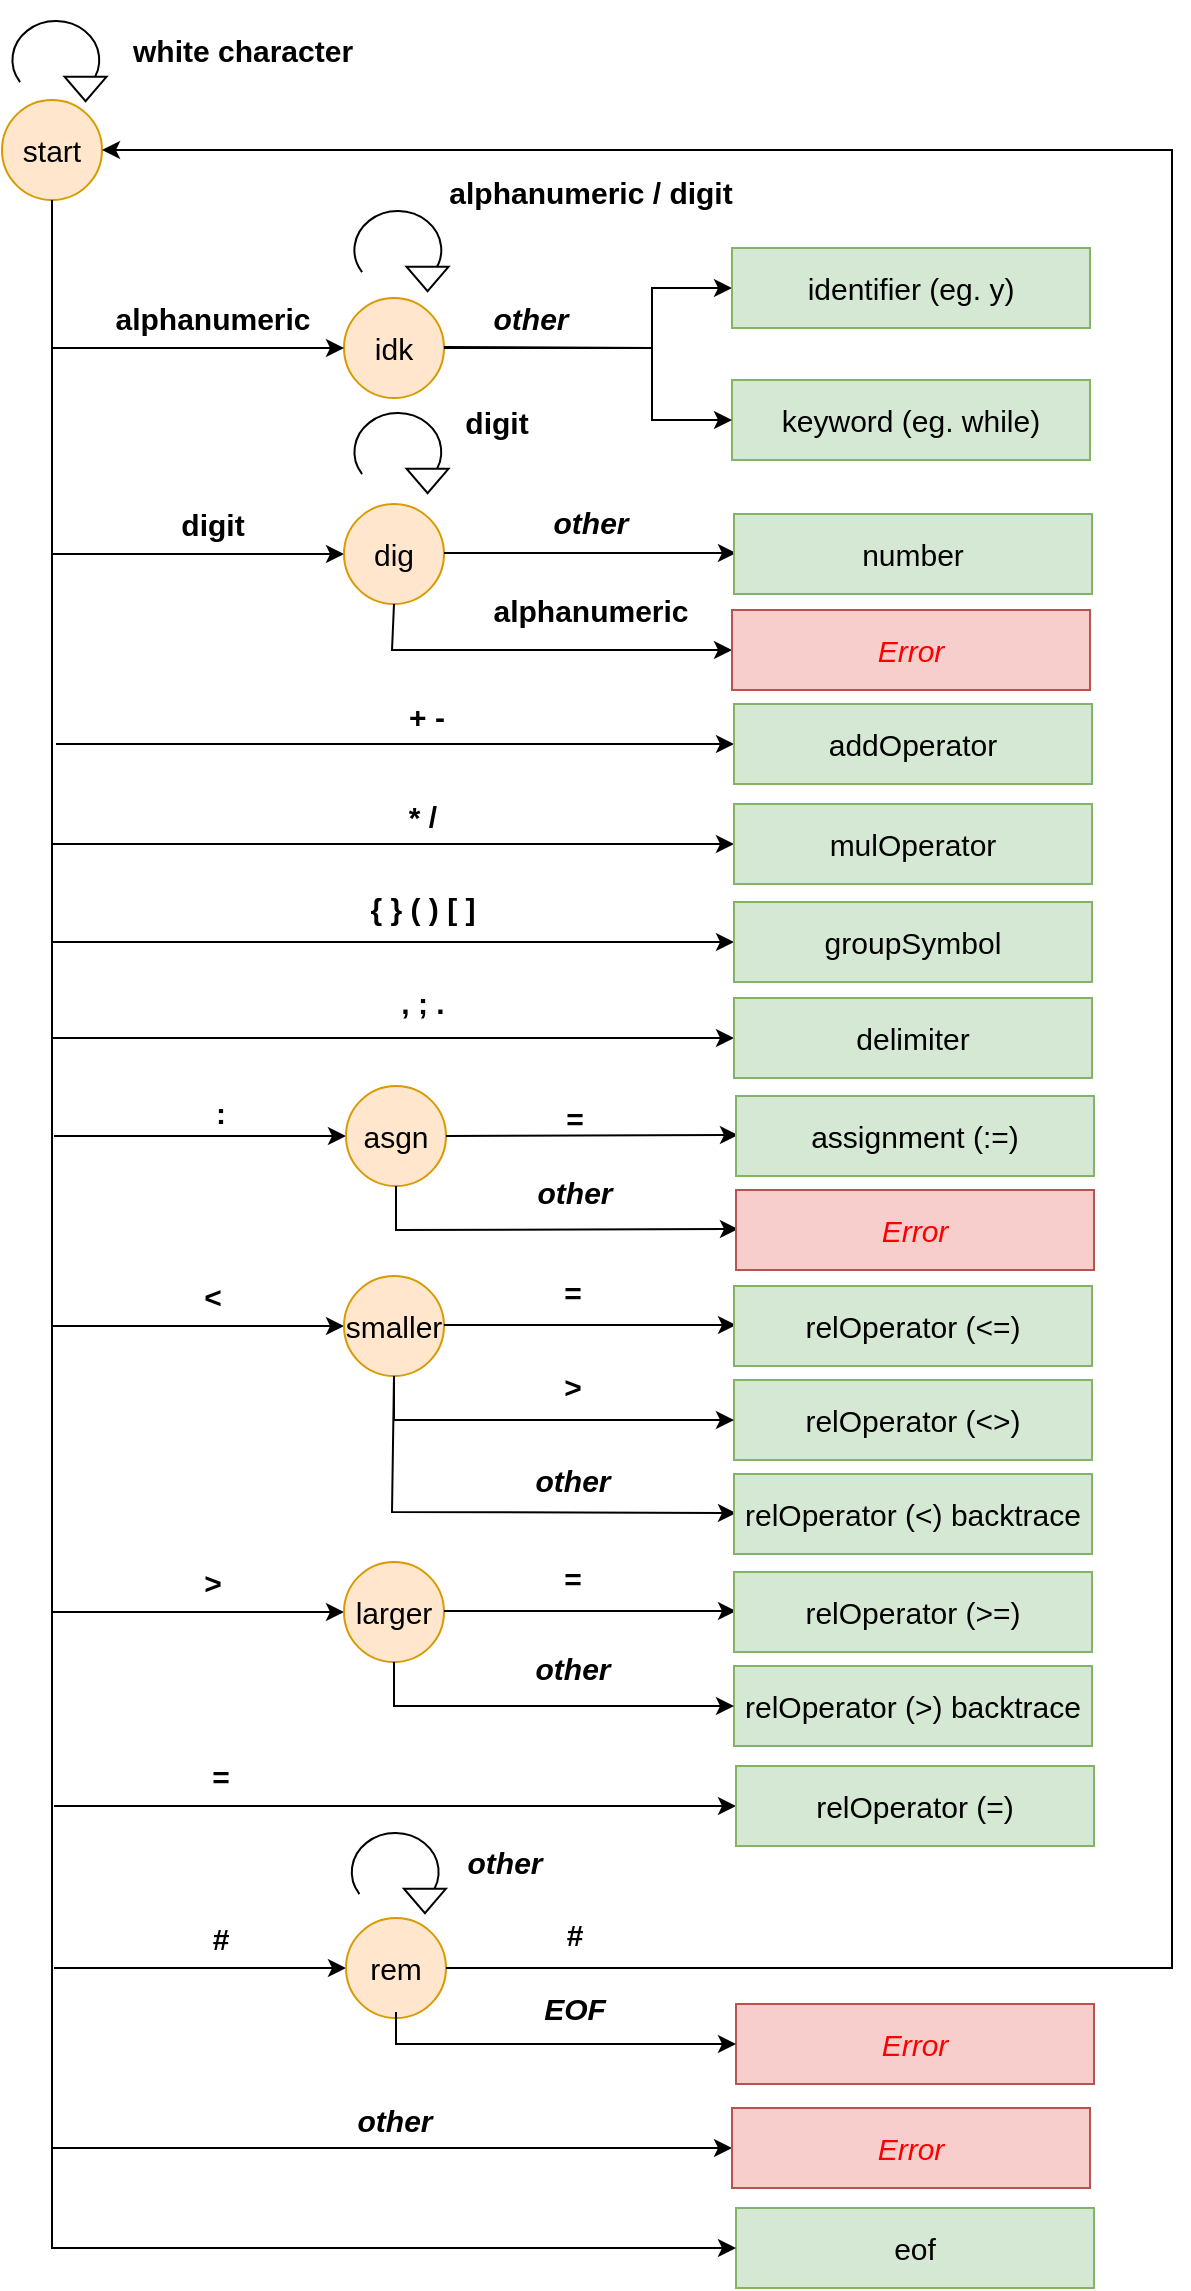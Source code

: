 <mxfile version="16.6.6" type="device"><diagram id="XIQJqAr75WNODRQgN0nJ" name="Page-1"><mxGraphModel dx="918" dy="1308" grid="1" gridSize="10" guides="1" tooltips="1" connect="1" arrows="1" fold="1" page="1" pageScale="1" pageWidth="827" pageHeight="1169" math="0" shadow="0"><root><mxCell id="0"/><mxCell id="1" parent="0"/><mxCell id="dtUbARlH5G4TMJ-PRlZ0-1" value="&lt;font style=&quot;font-size: 15px&quot;&gt;start&lt;/font&gt;" style="ellipse;whiteSpace=wrap;html=1;aspect=fixed;fillColor=#ffe6cc;strokeColor=#d79b00;" parent="1" vertex="1"><mxGeometry x="95" y="50" width="50" height="50" as="geometry"/></mxCell><mxCell id="dtUbARlH5G4TMJ-PRlZ0-8" value="" style="group" parent="1" vertex="1" connectable="0"><mxGeometry x="105" width="40" height="50" as="geometry"/></mxCell><mxCell id="dtUbARlH5G4TMJ-PRlZ0-4" value="" style="verticalLabelPosition=bottom;verticalAlign=top;html=1;shape=mxgraph.basic.arc;startAngle=0.404;endAngle=0.1;strokeWidth=1;fillColor=default;rotation=90;" parent="dtUbARlH5G4TMJ-PRlZ0-8" vertex="1"><mxGeometry x="-2.564" y="8.289" width="38.974" height="43.421" as="geometry"/></mxCell><mxCell id="dtUbARlH5G4TMJ-PRlZ0-6" value="" style="triangle;whiteSpace=wrap;html=1;strokeWidth=1;fillColor=default;rotation=90;" parent="dtUbARlH5G4TMJ-PRlZ0-8" vertex="1"><mxGeometry x="25.641" y="33.947" width="12.308" height="21.053" as="geometry"/></mxCell><mxCell id="dtUbARlH5G4TMJ-PRlZ0-9" value="&lt;b&gt;white character&lt;/b&gt;" style="text;html=1;resizable=0;autosize=1;align=center;verticalAlign=middle;points=[];fillColor=none;strokeColor=none;rounded=0;fontSize=15;" parent="1" vertex="1"><mxGeometry x="150" y="15" width="130" height="20" as="geometry"/></mxCell><mxCell id="dtUbARlH5G4TMJ-PRlZ0-11" value="&lt;span style=&quot;font-size: 15px&quot;&gt;idk&lt;/span&gt;" style="ellipse;whiteSpace=wrap;html=1;aspect=fixed;fillColor=#ffe6cc;strokeColor=#d79b00;" parent="1" vertex="1"><mxGeometry x="266" y="149" width="50" height="50" as="geometry"/></mxCell><mxCell id="dtUbARlH5G4TMJ-PRlZ0-12" value="" style="group" parent="1" vertex="1" connectable="0"><mxGeometry x="276" y="95" width="40" height="50" as="geometry"/></mxCell><mxCell id="dtUbARlH5G4TMJ-PRlZ0-13" value="" style="verticalLabelPosition=bottom;verticalAlign=top;html=1;shape=mxgraph.basic.arc;startAngle=0.404;endAngle=0.1;strokeWidth=1;fillColor=default;rotation=90;" parent="dtUbARlH5G4TMJ-PRlZ0-12" vertex="1"><mxGeometry x="-2.564" y="8.289" width="38.974" height="43.421" as="geometry"/></mxCell><mxCell id="dtUbARlH5G4TMJ-PRlZ0-14" value="" style="triangle;whiteSpace=wrap;html=1;strokeWidth=1;fillColor=default;rotation=90;" parent="dtUbARlH5G4TMJ-PRlZ0-12" vertex="1"><mxGeometry x="25.641" y="33.947" width="12.308" height="21.053" as="geometry"/></mxCell><mxCell id="dtUbARlH5G4TMJ-PRlZ0-15" value="&lt;b&gt;alphanumeric / digit&lt;/b&gt;" style="text;html=1;resizable=0;autosize=1;align=center;verticalAlign=middle;points=[];fillColor=none;strokeColor=none;rounded=0;fontSize=15;" parent="1" vertex="1"><mxGeometry x="308.5" y="86" width="160" height="20" as="geometry"/></mxCell><mxCell id="dtUbARlH5G4TMJ-PRlZ0-16" value="" style="endArrow=classic;html=1;rounded=0;fontSize=15;entryX=0;entryY=0.5;entryDx=0;entryDy=0;endFill=1;" parent="1" target="dtUbARlH5G4TMJ-PRlZ0-11" edge="1"><mxGeometry width="50" height="50" relative="1" as="geometry"><mxPoint x="120" y="174" as="sourcePoint"/><mxPoint x="420" y="554" as="targetPoint"/></mxGeometry></mxCell><mxCell id="dtUbARlH5G4TMJ-PRlZ0-17" value="&lt;b&gt;alphanumeric&lt;/b&gt;" style="text;html=1;resizable=0;autosize=1;align=center;verticalAlign=middle;points=[];fillColor=none;strokeColor=none;rounded=0;fontSize=15;" parent="1" vertex="1"><mxGeometry x="145" y="149" width="110" height="20" as="geometry"/></mxCell><mxCell id="dtUbARlH5G4TMJ-PRlZ0-18" value="" style="endArrow=classic;html=1;rounded=0;fontSize=15;entryX=0;entryY=0.5;entryDx=0;entryDy=0;strokeColor=default;endFill=1;" parent="1" target="dtUbARlH5G4TMJ-PRlZ0-19" edge="1"><mxGeometry width="50" height="50" relative="1" as="geometry"><mxPoint x="316" y="173.5" as="sourcePoint"/><mxPoint x="400" y="174" as="targetPoint"/><Array as="points"><mxPoint x="420" y="174"/><mxPoint x="420" y="144"/></Array></mxGeometry></mxCell><mxCell id="dtUbARlH5G4TMJ-PRlZ0-19" value="identifier (eg. y)" style="rounded=0;whiteSpace=wrap;html=1;fontSize=15;strokeWidth=1;fillColor=#d5e8d4;strokeColor=#82b366;" parent="1" vertex="1"><mxGeometry x="460" y="124" width="179" height="40" as="geometry"/></mxCell><mxCell id="dtUbARlH5G4TMJ-PRlZ0-35" value="" style="endArrow=classic;html=1;rounded=0;fontSize=15;entryX=0;entryY=0.5;entryDx=0;entryDy=0;endFill=1;" parent="1" edge="1"><mxGeometry width="50" height="50" relative="1" as="geometry"><mxPoint x="120" y="277" as="sourcePoint"/><mxPoint x="266" y="277" as="targetPoint"/></mxGeometry></mxCell><mxCell id="dtUbARlH5G4TMJ-PRlZ0-36" value="&lt;font style=&quot;font-size: 15px&quot;&gt;dig&lt;/font&gt;" style="ellipse;whiteSpace=wrap;html=1;aspect=fixed;fillColor=#ffe6cc;strokeColor=#d79b00;" parent="1" vertex="1"><mxGeometry x="266" y="252" width="50" height="50" as="geometry"/></mxCell><mxCell id="dtUbARlH5G4TMJ-PRlZ0-37" value="" style="group" parent="1" vertex="1" connectable="0"><mxGeometry x="276" y="219" width="40" height="50" as="geometry"/></mxCell><mxCell id="dtUbARlH5G4TMJ-PRlZ0-38" value="" style="verticalLabelPosition=bottom;verticalAlign=top;html=1;shape=mxgraph.basic.arc;startAngle=0.404;endAngle=0.1;strokeWidth=1;fillColor=default;rotation=90;" parent="dtUbARlH5G4TMJ-PRlZ0-37" vertex="1"><mxGeometry x="-2.564" y="-14.711" width="38.974" height="43.421" as="geometry"/></mxCell><mxCell id="dtUbARlH5G4TMJ-PRlZ0-39" value="" style="triangle;whiteSpace=wrap;html=1;strokeWidth=1;fillColor=default;rotation=90;" parent="dtUbARlH5G4TMJ-PRlZ0-37" vertex="1"><mxGeometry x="25.641" y="10.947" width="12.308" height="21.053" as="geometry"/></mxCell><mxCell id="dtUbARlH5G4TMJ-PRlZ0-40" value="&lt;b&gt;digit&lt;/b&gt;" style="text;html=1;resizable=0;autosize=1;align=center;verticalAlign=middle;points=[];fillColor=none;strokeColor=none;rounded=0;fontSize=15;" parent="1" vertex="1"><mxGeometry x="317" y="201" width="50" height="20" as="geometry"/></mxCell><mxCell id="dtUbARlH5G4TMJ-PRlZ0-41" value="" style="endArrow=classic;html=1;rounded=0;fontSize=15;entryX=0;entryY=0.5;entryDx=0;entryDy=0;endFill=1;" parent="1" edge="1"><mxGeometry width="50" height="50" relative="1" as="geometry"><mxPoint x="316" y="276.5" as="sourcePoint"/><mxPoint x="462" y="276.5" as="targetPoint"/></mxGeometry></mxCell><mxCell id="dtUbARlH5G4TMJ-PRlZ0-42" value="number" style="rounded=0;whiteSpace=wrap;html=1;fontSize=15;strokeWidth=1;fillColor=#d5e8d4;strokeColor=#82b366;" parent="1" vertex="1"><mxGeometry x="461" y="257" width="179" height="40" as="geometry"/></mxCell><mxCell id="dtUbARlH5G4TMJ-PRlZ0-43" value="&lt;b&gt;digit&lt;/b&gt;" style="text;html=1;resizable=0;autosize=1;align=center;verticalAlign=middle;points=[];fillColor=none;strokeColor=none;rounded=0;fontSize=15;" parent="1" vertex="1"><mxGeometry x="175" y="252" width="50" height="20" as="geometry"/></mxCell><mxCell id="dtUbARlH5G4TMJ-PRlZ0-44" value="" style="endArrow=classic;html=1;rounded=0;fontSize=15;entryX=0;entryY=0.5;entryDx=0;entryDy=0;endFill=1;" parent="1" target="dtUbARlH5G4TMJ-PRlZ0-45" edge="1"><mxGeometry width="50" height="50" relative="1" as="geometry"><mxPoint x="122" y="372" as="sourcePoint"/><mxPoint x="268" y="372" as="targetPoint"/></mxGeometry></mxCell><mxCell id="dtUbARlH5G4TMJ-PRlZ0-45" value="addOperator" style="rounded=0;whiteSpace=wrap;html=1;fontSize=15;strokeWidth=1;fillColor=#d5e8d4;strokeColor=#82b366;" parent="1" vertex="1"><mxGeometry x="461" y="352" width="179" height="40" as="geometry"/></mxCell><mxCell id="dtUbARlH5G4TMJ-PRlZ0-46" value="&lt;b&gt;+&amp;nbsp;-&lt;/b&gt;" style="text;html=1;resizable=0;autosize=1;align=center;verticalAlign=middle;points=[];fillColor=none;strokeColor=none;rounded=0;fontSize=15;" parent="1" vertex="1"><mxGeometry x="292" y="348" width="30" height="20" as="geometry"/></mxCell><mxCell id="dtUbARlH5G4TMJ-PRlZ0-50" value="" style="endArrow=classic;html=1;rounded=0;fontSize=15;entryX=0;entryY=0.5;entryDx=0;entryDy=0;endFill=1;" parent="1" target="dtUbARlH5G4TMJ-PRlZ0-51" edge="1"><mxGeometry width="50" height="50" relative="1" as="geometry"><mxPoint x="120" y="422" as="sourcePoint"/><mxPoint x="266" y="422" as="targetPoint"/></mxGeometry></mxCell><mxCell id="dtUbARlH5G4TMJ-PRlZ0-51" value="mulOperator" style="rounded=0;whiteSpace=wrap;html=1;fontSize=15;strokeWidth=1;fillColor=#d5e8d4;strokeColor=#82b366;" parent="1" vertex="1"><mxGeometry x="461" y="402" width="179" height="40" as="geometry"/></mxCell><mxCell id="dtUbARlH5G4TMJ-PRlZ0-52" value="&lt;b&gt;* /&lt;/b&gt;" style="text;html=1;resizable=0;autosize=1;align=center;verticalAlign=middle;points=[];fillColor=none;strokeColor=none;rounded=0;fontSize=15;" parent="1" vertex="1"><mxGeometry x="290" y="398" width="30" height="20" as="geometry"/></mxCell><mxCell id="dtUbARlH5G4TMJ-PRlZ0-53" value="" style="endArrow=classic;html=1;rounded=0;fontSize=15;entryX=0;entryY=0.5;entryDx=0;entryDy=0;endFill=1;" parent="1" target="dtUbARlH5G4TMJ-PRlZ0-54" edge="1"><mxGeometry width="50" height="50" relative="1" as="geometry"><mxPoint x="120" y="471" as="sourcePoint"/><mxPoint x="266" y="471" as="targetPoint"/></mxGeometry></mxCell><mxCell id="dtUbARlH5G4TMJ-PRlZ0-54" value="groupSymbol" style="rounded=0;whiteSpace=wrap;html=1;fontSize=15;strokeWidth=1;fillColor=#d5e8d4;strokeColor=#82b366;" parent="1" vertex="1"><mxGeometry x="461" y="451" width="179" height="40" as="geometry"/></mxCell><mxCell id="dtUbARlH5G4TMJ-PRlZ0-55" value="&lt;b&gt;{ } ( ) [ ]&lt;/b&gt;" style="text;html=1;resizable=0;autosize=1;align=center;verticalAlign=middle;points=[];fillColor=none;strokeColor=none;rounded=0;fontSize=15;" parent="1" vertex="1"><mxGeometry x="270" y="444" width="70" height="20" as="geometry"/></mxCell><mxCell id="dtUbARlH5G4TMJ-PRlZ0-56" value="" style="endArrow=classic;html=1;rounded=0;fontSize=15;entryX=0;entryY=0.5;entryDx=0;entryDy=0;endFill=1;" parent="1" target="dtUbARlH5G4TMJ-PRlZ0-57" edge="1"><mxGeometry width="50" height="50" relative="1" as="geometry"><mxPoint x="120" y="519" as="sourcePoint"/><mxPoint x="266" y="519" as="targetPoint"/></mxGeometry></mxCell><mxCell id="dtUbARlH5G4TMJ-PRlZ0-57" value="delimiter" style="rounded=0;whiteSpace=wrap;html=1;fontSize=15;strokeWidth=1;fillColor=#d5e8d4;strokeColor=#82b366;" parent="1" vertex="1"><mxGeometry x="461" y="499" width="179" height="40" as="geometry"/></mxCell><mxCell id="dtUbARlH5G4TMJ-PRlZ0-58" value="&lt;b&gt;, ; .&lt;/b&gt;" style="text;html=1;resizable=0;autosize=1;align=center;verticalAlign=middle;points=[];fillColor=none;strokeColor=none;rounded=0;fontSize=15;" parent="1" vertex="1"><mxGeometry x="285" y="491" width="40" height="20" as="geometry"/></mxCell><mxCell id="dtUbARlH5G4TMJ-PRlZ0-59" value="" style="endArrow=classic;html=1;rounded=0;fontSize=15;entryX=0;entryY=0.5;entryDx=0;entryDy=0;endFill=1;" parent="1" edge="1"><mxGeometry width="50" height="50" relative="1" as="geometry"><mxPoint x="120" y="663" as="sourcePoint"/><mxPoint x="266" y="663" as="targetPoint"/></mxGeometry></mxCell><mxCell id="dtUbARlH5G4TMJ-PRlZ0-60" value="&lt;font style=&quot;font-size: 15px&quot;&gt;smaller&lt;/font&gt;" style="ellipse;whiteSpace=wrap;html=1;aspect=fixed;fillColor=#ffe6cc;strokeColor=#d79b00;" parent="1" vertex="1"><mxGeometry x="266" y="638" width="50" height="50" as="geometry"/></mxCell><mxCell id="dtUbARlH5G4TMJ-PRlZ0-65" value="" style="endArrow=classic;html=1;rounded=0;fontSize=15;entryX=0;entryY=0.5;entryDx=0;entryDy=0;endFill=1;" parent="1" edge="1"><mxGeometry width="50" height="50" relative="1" as="geometry"><mxPoint x="316" y="662.5" as="sourcePoint"/><mxPoint x="462" y="662.5" as="targetPoint"/></mxGeometry></mxCell><mxCell id="dtUbARlH5G4TMJ-PRlZ0-66" value="relOperator (&amp;lt;=)" style="rounded=0;whiteSpace=wrap;html=1;fontSize=15;strokeWidth=1;fillColor=#d5e8d4;strokeColor=#82b366;" parent="1" vertex="1"><mxGeometry x="461" y="643" width="179" height="40" as="geometry"/></mxCell><mxCell id="dtUbARlH5G4TMJ-PRlZ0-67" value="&lt;b&gt;&amp;lt;&lt;/b&gt;" style="text;html=1;resizable=0;autosize=1;align=center;verticalAlign=middle;points=[];fillColor=none;strokeColor=none;rounded=0;fontSize=15;" parent="1" vertex="1"><mxGeometry x="190" y="638" width="20" height="20" as="geometry"/></mxCell><mxCell id="dtUbARlH5G4TMJ-PRlZ0-68" value="&lt;b&gt;=&lt;/b&gt;" style="text;html=1;resizable=0;autosize=1;align=center;verticalAlign=middle;points=[];fillColor=none;strokeColor=none;rounded=0;fontSize=15;" parent="1" vertex="1"><mxGeometry x="370" y="636" width="20" height="20" as="geometry"/></mxCell><mxCell id="dtUbARlH5G4TMJ-PRlZ0-70" value="relOperator (&amp;lt;&amp;gt;)" style="rounded=0;whiteSpace=wrap;html=1;fontSize=15;strokeWidth=1;fillColor=#d5e8d4;strokeColor=#82b366;" parent="1" vertex="1"><mxGeometry x="461" y="690" width="179" height="40" as="geometry"/></mxCell><mxCell id="dtUbARlH5G4TMJ-PRlZ0-71" value="&lt;b&gt;&amp;gt;&lt;/b&gt;" style="text;html=1;resizable=0;autosize=1;align=center;verticalAlign=middle;points=[];fillColor=none;strokeColor=none;rounded=0;fontSize=15;" parent="1" vertex="1"><mxGeometry x="370" y="683" width="20" height="20" as="geometry"/></mxCell><mxCell id="dtUbARlH5G4TMJ-PRlZ0-72" value="" style="endArrow=classic;html=1;rounded=0;fontSize=15;entryX=0;entryY=0.5;entryDx=0;entryDy=0;exitX=0.5;exitY=1;exitDx=0;exitDy=0;endFill=1;" parent="1" source="dtUbARlH5G4TMJ-PRlZ0-60" edge="1"><mxGeometry width="50" height="50" relative="1" as="geometry"><mxPoint x="290" y="746" as="sourcePoint"/><mxPoint x="462" y="756.5" as="targetPoint"/><Array as="points"><mxPoint x="290" y="756"/></Array></mxGeometry></mxCell><mxCell id="dtUbARlH5G4TMJ-PRlZ0-73" value="relOperator (&amp;lt;) backtrace" style="rounded=0;whiteSpace=wrap;html=1;fontSize=15;strokeWidth=1;fillColor=#d5e8d4;strokeColor=#82b366;" parent="1" vertex="1"><mxGeometry x="461" y="737" width="179" height="40" as="geometry"/></mxCell><mxCell id="dtUbARlH5G4TMJ-PRlZ0-74" value="&lt;i&gt;&lt;b&gt;other&lt;/b&gt;&lt;/i&gt;" style="text;html=1;resizable=0;autosize=1;align=center;verticalAlign=middle;points=[];fillColor=none;strokeColor=none;rounded=0;fontSize=15;" parent="1" vertex="1"><mxGeometry x="355" y="730" width="50" height="20" as="geometry"/></mxCell><mxCell id="dtUbARlH5G4TMJ-PRlZ0-76" value="" style="endArrow=classic;html=1;rounded=0;fontSize=15;entryX=0;entryY=0.5;entryDx=0;entryDy=0;endFill=1;" parent="1" edge="1"><mxGeometry width="50" height="50" relative="1" as="geometry"><mxPoint x="120" y="806" as="sourcePoint"/><mxPoint x="266" y="806" as="targetPoint"/></mxGeometry></mxCell><mxCell id="dtUbARlH5G4TMJ-PRlZ0-77" value="&lt;font style=&quot;font-size: 15px&quot;&gt;larger&lt;/font&gt;" style="ellipse;whiteSpace=wrap;html=1;aspect=fixed;fillColor=#ffe6cc;strokeColor=#d79b00;" parent="1" vertex="1"><mxGeometry x="266" y="781" width="50" height="50" as="geometry"/></mxCell><mxCell id="dtUbARlH5G4TMJ-PRlZ0-78" value="" style="endArrow=classic;html=1;rounded=0;fontSize=15;entryX=0;entryY=0.5;entryDx=0;entryDy=0;endFill=1;" parent="1" edge="1"><mxGeometry width="50" height="50" relative="1" as="geometry"><mxPoint x="316" y="805.5" as="sourcePoint"/><mxPoint x="462" y="805.5" as="targetPoint"/></mxGeometry></mxCell><mxCell id="dtUbARlH5G4TMJ-PRlZ0-79" value="relOperator (&amp;gt;=)" style="rounded=0;whiteSpace=wrap;html=1;fontSize=15;strokeWidth=1;fillColor=#d5e8d4;strokeColor=#82b366;" parent="1" vertex="1"><mxGeometry x="461" y="786" width="179" height="40" as="geometry"/></mxCell><mxCell id="dtUbARlH5G4TMJ-PRlZ0-80" value="&lt;b&gt;&amp;gt;&lt;/b&gt;" style="text;html=1;resizable=0;autosize=1;align=center;verticalAlign=middle;points=[];fillColor=none;strokeColor=none;rounded=0;fontSize=15;" parent="1" vertex="1"><mxGeometry x="190" y="781" width="20" height="20" as="geometry"/></mxCell><mxCell id="dtUbARlH5G4TMJ-PRlZ0-81" value="&lt;b&gt;=&lt;/b&gt;" style="text;html=1;resizable=0;autosize=1;align=center;verticalAlign=middle;points=[];fillColor=none;strokeColor=none;rounded=0;fontSize=15;" parent="1" vertex="1"><mxGeometry x="370" y="779" width="20" height="20" as="geometry"/></mxCell><mxCell id="dtUbARlH5G4TMJ-PRlZ0-83" value="relOperator (&amp;gt;) backtrace" style="rounded=0;whiteSpace=wrap;html=1;fontSize=15;strokeWidth=1;fillColor=#d5e8d4;strokeColor=#82b366;" parent="1" vertex="1"><mxGeometry x="461" y="833" width="179" height="40" as="geometry"/></mxCell><mxCell id="dtUbARlH5G4TMJ-PRlZ0-87" value="&lt;i&gt;&lt;b&gt;other&lt;/b&gt;&lt;/i&gt;" style="text;html=1;resizable=0;autosize=1;align=center;verticalAlign=middle;points=[];fillColor=none;strokeColor=none;rounded=0;fontSize=15;" parent="1" vertex="1"><mxGeometry x="355" y="824" width="50" height="20" as="geometry"/></mxCell><mxCell id="dtUbARlH5G4TMJ-PRlZ0-89" value="" style="endArrow=classic;html=1;rounded=0;fontSize=15;entryX=0;entryY=0.5;entryDx=0;entryDy=0;endFill=1;" parent="1" target="dtUbARlH5G4TMJ-PRlZ0-90" edge="1"><mxGeometry width="50" height="50" relative="1" as="geometry"><mxPoint x="121" y="568" as="sourcePoint"/><mxPoint x="240" y="568" as="targetPoint"/></mxGeometry></mxCell><mxCell id="dtUbARlH5G4TMJ-PRlZ0-90" value="&lt;font style=&quot;font-size: 15px&quot;&gt;asgn&lt;/font&gt;" style="ellipse;whiteSpace=wrap;html=1;aspect=fixed;fillColor=#ffe6cc;strokeColor=#d79b00;" parent="1" vertex="1"><mxGeometry x="267" y="543" width="50" height="50" as="geometry"/></mxCell><mxCell id="dtUbARlH5G4TMJ-PRlZ0-91" value="" style="endArrow=classic;html=1;rounded=0;fontSize=15;entryX=0;entryY=0.5;entryDx=0;entryDy=0;exitX=1;exitY=0.5;exitDx=0;exitDy=0;endFill=1;" parent="1" source="dtUbARlH5G4TMJ-PRlZ0-90" edge="1"><mxGeometry width="50" height="50" relative="1" as="geometry"><mxPoint x="340" y="568" as="sourcePoint"/><mxPoint x="463" y="567.5" as="targetPoint"/></mxGeometry></mxCell><mxCell id="dtUbARlH5G4TMJ-PRlZ0-92" value="assignment (:=)" style="rounded=0;whiteSpace=wrap;html=1;fontSize=15;strokeWidth=1;fillColor=#d5e8d4;strokeColor=#82b366;" parent="1" vertex="1"><mxGeometry x="462" y="548" width="179" height="40" as="geometry"/></mxCell><mxCell id="dtUbARlH5G4TMJ-PRlZ0-93" value="&lt;b&gt;:&lt;/b&gt;" style="text;html=1;resizable=0;autosize=1;align=center;verticalAlign=middle;points=[];fillColor=none;strokeColor=none;rounded=0;fontSize=15;" parent="1" vertex="1"><mxGeometry x="194" y="546" width="20" height="20" as="geometry"/></mxCell><mxCell id="dtUbARlH5G4TMJ-PRlZ0-94" value="&lt;b&gt;=&lt;/b&gt;" style="text;html=1;resizable=0;autosize=1;align=center;verticalAlign=middle;points=[];fillColor=none;strokeColor=none;rounded=0;fontSize=15;" parent="1" vertex="1"><mxGeometry x="371" y="549" width="20" height="20" as="geometry"/></mxCell><mxCell id="dtUbARlH5G4TMJ-PRlZ0-95" value="" style="endArrow=classic;html=1;rounded=0;fontSize=15;entryX=0;entryY=0.5;entryDx=0;entryDy=0;endFill=1;exitX=0.5;exitY=1;exitDx=0;exitDy=0;" parent="1" source="dtUbARlH5G4TMJ-PRlZ0-90" edge="1"><mxGeometry width="50" height="50" relative="1" as="geometry"><mxPoint x="292" y="602" as="sourcePoint"/><mxPoint x="463" y="614.5" as="targetPoint"/><Array as="points"><mxPoint x="292" y="615"/></Array></mxGeometry></mxCell><mxCell id="dtUbARlH5G4TMJ-PRlZ0-96" value="&lt;i&gt;&lt;font color=&quot;#ff0000&quot;&gt;Error&lt;/font&gt;&lt;/i&gt;" style="rounded=0;whiteSpace=wrap;html=1;fontSize=15;strokeWidth=1;fillColor=#f8cecc;strokeColor=#b85450;" parent="1" vertex="1"><mxGeometry x="462" y="595" width="179" height="40" as="geometry"/></mxCell><mxCell id="dtUbARlH5G4TMJ-PRlZ0-97" value="&lt;i&gt;&lt;b&gt;other&lt;/b&gt;&lt;/i&gt;" style="text;html=1;resizable=0;autosize=1;align=center;verticalAlign=middle;points=[];fillColor=none;strokeColor=none;rounded=0;fontSize=15;" parent="1" vertex="1"><mxGeometry x="356" y="586" width="50" height="20" as="geometry"/></mxCell><mxCell id="dtUbARlH5G4TMJ-PRlZ0-99" value="" style="endArrow=classic;html=1;rounded=0;fontSize=15;entryX=0;entryY=0.5;entryDx=0;entryDy=0;endFill=1;" parent="1" edge="1"><mxGeometry width="50" height="50" relative="1" as="geometry"><mxPoint x="121" y="984" as="sourcePoint"/><mxPoint x="267" y="984" as="targetPoint"/></mxGeometry></mxCell><mxCell id="dtUbARlH5G4TMJ-PRlZ0-100" value="&lt;font style=&quot;font-size: 15px&quot;&gt;rem&lt;/font&gt;" style="ellipse;whiteSpace=wrap;html=1;aspect=fixed;fillColor=#ffe6cc;strokeColor=#d79b00;" parent="1" vertex="1"><mxGeometry x="267" y="959" width="50" height="50" as="geometry"/></mxCell><mxCell id="dtUbARlH5G4TMJ-PRlZ0-101" value="" style="endArrow=classic;html=1;rounded=0;fontSize=15;entryX=1;entryY=0.5;entryDx=0;entryDy=0;exitX=1;exitY=0.5;exitDx=0;exitDy=0;endFill=1;" parent="1" source="dtUbARlH5G4TMJ-PRlZ0-100" target="dtUbARlH5G4TMJ-PRlZ0-1" edge="1"><mxGeometry width="50" height="50" relative="1" as="geometry"><mxPoint x="400" y="1140" as="sourcePoint"/><mxPoint x="440" y="730" as="targetPoint"/><Array as="points"><mxPoint x="680" y="984"/><mxPoint x="680" y="75"/></Array></mxGeometry></mxCell><mxCell id="dtUbARlH5G4TMJ-PRlZ0-103" value="&lt;b&gt;#&lt;/b&gt;" style="text;html=1;resizable=0;autosize=1;align=center;verticalAlign=middle;points=[];fillColor=none;strokeColor=none;rounded=0;fontSize=15;" parent="1" vertex="1"><mxGeometry x="194" y="959" width="20" height="20" as="geometry"/></mxCell><mxCell id="dtUbARlH5G4TMJ-PRlZ0-104" value="&lt;b&gt;#&lt;/b&gt;" style="text;html=1;resizable=0;autosize=1;align=center;verticalAlign=middle;points=[];fillColor=none;strokeColor=none;rounded=0;fontSize=15;" parent="1" vertex="1"><mxGeometry x="371" y="957" width="20" height="20" as="geometry"/></mxCell><mxCell id="dtUbARlH5G4TMJ-PRlZ0-106" value="&lt;i&gt;&lt;font color=&quot;#ff0000&quot;&gt;Error&lt;/font&gt;&lt;/i&gt;" style="rounded=0;whiteSpace=wrap;html=1;fontSize=15;strokeWidth=1;fillColor=#f8cecc;strokeColor=#b85450;" parent="1" vertex="1"><mxGeometry x="462" y="1002" width="179" height="40" as="geometry"/></mxCell><mxCell id="dtUbARlH5G4TMJ-PRlZ0-107" value="&lt;i&gt;&lt;b&gt;EOF&lt;/b&gt;&lt;/i&gt;" style="text;html=1;resizable=0;autosize=1;align=center;verticalAlign=middle;points=[];fillColor=none;strokeColor=none;rounded=0;fontSize=15;" parent="1" vertex="1"><mxGeometry x="356" y="994" width="50" height="20" as="geometry"/></mxCell><mxCell id="dtUbARlH5G4TMJ-PRlZ0-108" value="" style="endArrow=none;html=1;rounded=0;fontSize=15;exitX=0;exitY=0.5;exitDx=0;exitDy=0;endFill=0;startArrow=classic;startFill=1;entryX=0.5;entryY=1;entryDx=0;entryDy=0;" parent="1" source="dtUbARlH5G4TMJ-PRlZ0-106" edge="1"><mxGeometry width="50" height="50" relative="1" as="geometry"><mxPoint x="292" y="1022" as="sourcePoint"/><mxPoint x="292" y="1006" as="targetPoint"/><Array as="points"><mxPoint x="292" y="1022"/></Array></mxGeometry></mxCell><mxCell id="dtUbARlH5G4TMJ-PRlZ0-109" value="" style="group" parent="1" vertex="1" connectable="0"><mxGeometry x="274.68" y="929" width="42.321" height="50" as="geometry"/></mxCell><mxCell id="dtUbARlH5G4TMJ-PRlZ0-112" value="" style="group" parent="dtUbARlH5G4TMJ-PRlZ0-109" vertex="1" connectable="0"><mxGeometry x="-4.787" y="-12.487" width="47.109" height="40.115" as="geometry"/></mxCell><mxCell id="dtUbARlH5G4TMJ-PRlZ0-110" value="" style="verticalLabelPosition=bottom;verticalAlign=top;html=1;shape=mxgraph.basic.arc;startAngle=0.404;endAngle=0.1;strokeWidth=1;fillColor=default;rotation=90;" parent="dtUbARlH5G4TMJ-PRlZ0-112" vertex="1"><mxGeometry x="2.223" y="-2.223" width="38.974" height="43.421" as="geometry"/></mxCell><mxCell id="dtUbARlH5G4TMJ-PRlZ0-111" value="" style="triangle;whiteSpace=wrap;html=1;strokeWidth=1;fillColor=default;rotation=90;" parent="dtUbARlH5G4TMJ-PRlZ0-112" vertex="1"><mxGeometry x="30.428" y="23.435" width="12.308" height="21.053" as="geometry"/></mxCell><mxCell id="dtUbARlH5G4TMJ-PRlZ0-129" value="" style="endArrow=classic;html=1;rounded=0;fontSize=15;entryX=0;entryY=0.5;entryDx=0;entryDy=0;endFill=1;exitX=0.5;exitY=1;exitDx=0;exitDy=0;" parent="1" source="dtUbARlH5G4TMJ-PRlZ0-1" target="dtUbARlH5G4TMJ-PRlZ0-130" edge="1"><mxGeometry width="50" height="50" relative="1" as="geometry"><mxPoint x="120" y="130" as="sourcePoint"/><mxPoint x="266" y="1120" as="targetPoint"/><Array as="points"><mxPoint x="120" y="1074"/></Array></mxGeometry></mxCell><mxCell id="dtUbARlH5G4TMJ-PRlZ0-130" value="&lt;i&gt;&lt;font color=&quot;#ff0000&quot;&gt;Error&lt;/font&gt;&lt;/i&gt;" style="rounded=0;whiteSpace=wrap;html=1;fontSize=15;strokeWidth=1;fillColor=#f8cecc;strokeColor=#b85450;" parent="1" vertex="1"><mxGeometry x="460" y="1054" width="179" height="40" as="geometry"/></mxCell><mxCell id="rrHpOUw6j7EbJGlt-9nY-19" value="&lt;i&gt;&lt;b&gt;other&lt;/b&gt;&lt;/i&gt;" style="text;html=1;resizable=0;autosize=1;align=center;verticalAlign=middle;points=[];fillColor=none;strokeColor=none;rounded=0;fontSize=15;" parent="1" vertex="1"><mxGeometry x="321" y="921" width="50" height="20" as="geometry"/></mxCell><mxCell id="rrHpOUw6j7EbJGlt-9nY-21" value="" style="endArrow=none;html=1;rounded=0;fontColor=#FF0000;exitX=0;exitY=0.5;exitDx=0;exitDy=0;endFill=0;startArrow=classic;startFill=1;entryX=0.5;entryY=1;entryDx=0;entryDy=0;" parent="1" source="rrHpOUw6j7EbJGlt-9nY-23" edge="1" target="dtUbARlH5G4TMJ-PRlZ0-36"><mxGeometry width="50" height="50" relative="1" as="geometry"><mxPoint x="290" y="325" as="sourcePoint"/><mxPoint x="290" y="295" as="targetPoint"/><Array as="points"><mxPoint x="290" y="325"/></Array></mxGeometry></mxCell><mxCell id="rrHpOUw6j7EbJGlt-9nY-23" value="&lt;i&gt;&lt;font color=&quot;#ff0000&quot;&gt;Error&lt;/font&gt;&lt;/i&gt;" style="rounded=0;whiteSpace=wrap;html=1;fontSize=15;strokeWidth=1;fillColor=#f8cecc;strokeColor=#b85450;" parent="1" vertex="1"><mxGeometry x="460" y="305" width="179" height="40" as="geometry"/></mxCell><mxCell id="rrHpOUw6j7EbJGlt-9nY-24" value="&lt;i&gt;&lt;b&gt;other&lt;/b&gt;&lt;/i&gt;" style="text;html=1;resizable=0;autosize=1;align=center;verticalAlign=middle;points=[];fillColor=none;strokeColor=none;rounded=0;fontSize=15;" parent="1" vertex="1"><mxGeometry x="333.5" y="149" width="50" height="20" as="geometry"/></mxCell><mxCell id="rrHpOUw6j7EbJGlt-9nY-25" value="&lt;i&gt;&lt;b&gt;other&lt;/b&gt;&lt;/i&gt;" style="text;html=1;resizable=0;autosize=1;align=center;verticalAlign=middle;points=[];fillColor=none;strokeColor=none;rounded=0;fontSize=15;" parent="1" vertex="1"><mxGeometry x="363.5" y="251" width="50" height="20" as="geometry"/></mxCell><mxCell id="rrHpOUw6j7EbJGlt-9nY-26" value="&lt;b&gt;alphanumeric&lt;/b&gt;" style="text;html=1;resizable=0;autosize=1;align=center;verticalAlign=middle;points=[];fillColor=none;strokeColor=none;rounded=0;fontSize=15;" parent="1" vertex="1"><mxGeometry x="333.5" y="295" width="110" height="20" as="geometry"/></mxCell><mxCell id="rrHpOUw6j7EbJGlt-9nY-27" value="keyword (eg. while)" style="rounded=0;whiteSpace=wrap;html=1;fontSize=15;strokeWidth=1;fillColor=#d5e8d4;strokeColor=#82b366;" parent="1" vertex="1"><mxGeometry x="460" y="190" width="179" height="40" as="geometry"/></mxCell><mxCell id="rrHpOUw6j7EbJGlt-9nY-29" value="" style="endArrow=classic;html=1;rounded=0;fontColor=#FF0000;entryX=0;entryY=0.5;entryDx=0;entryDy=0;exitX=1;exitY=0.5;exitDx=0;exitDy=0;endFill=1;" parent="1" source="dtUbARlH5G4TMJ-PRlZ0-11" target="rrHpOUw6j7EbJGlt-9nY-27" edge="1"><mxGeometry width="50" height="50" relative="1" as="geometry"><mxPoint x="370" y="250" as="sourcePoint"/><mxPoint x="420" y="200" as="targetPoint"/><Array as="points"><mxPoint x="420" y="174"/><mxPoint x="420" y="210"/></Array></mxGeometry></mxCell><mxCell id="rrHpOUw6j7EbJGlt-9nY-30" value="" style="endArrow=classic;html=1;rounded=0;fontColor=#FF0000;exitX=0.5;exitY=1;exitDx=0;exitDy=0;entryX=0;entryY=0.5;entryDx=0;entryDy=0;endFill=1;" parent="1" source="dtUbARlH5G4TMJ-PRlZ0-77" target="dtUbARlH5G4TMJ-PRlZ0-83" edge="1"><mxGeometry width="50" height="50" relative="1" as="geometry"><mxPoint x="370" y="651" as="sourcePoint"/><mxPoint x="420" y="601" as="targetPoint"/><Array as="points"><mxPoint x="291" y="853"/></Array></mxGeometry></mxCell><mxCell id="rrHpOUw6j7EbJGlt-9nY-31" value="" style="endArrow=classic;html=1;rounded=0;fontSize=15;entryX=0;entryY=0.5;entryDx=0;entryDy=0;endFill=1;" parent="1" target="rrHpOUw6j7EbJGlt-9nY-33" edge="1"><mxGeometry width="50" height="50" relative="1" as="geometry"><mxPoint x="121" y="903" as="sourcePoint"/><mxPoint x="267.0" y="903.0" as="targetPoint"/></mxGeometry></mxCell><mxCell id="rrHpOUw6j7EbJGlt-9nY-33" value="relOperator (=)" style="rounded=0;whiteSpace=wrap;html=1;fontSize=15;strokeWidth=1;fillColor=#d5e8d4;strokeColor=#82b366;" parent="1" vertex="1"><mxGeometry x="462" y="883" width="179" height="40" as="geometry"/></mxCell><mxCell id="rrHpOUw6j7EbJGlt-9nY-34" value="&lt;b&gt;=&lt;/b&gt;" style="text;html=1;resizable=0;autosize=1;align=center;verticalAlign=middle;points=[];fillColor=none;strokeColor=none;rounded=0;fontSize=15;" parent="1" vertex="1"><mxGeometry x="194" y="878" width="20" height="20" as="geometry"/></mxCell><mxCell id="rrHpOUw6j7EbJGlt-9nY-37" value="" style="endArrow=classic;html=1;rounded=0;fontColor=#FF0000;entryX=0;entryY=0.5;entryDx=0;entryDy=0;exitX=0.5;exitY=1;exitDx=0;exitDy=0;endFill=1;" parent="1" source="dtUbARlH5G4TMJ-PRlZ0-60" target="dtUbARlH5G4TMJ-PRlZ0-70" edge="1"><mxGeometry width="50" height="50" relative="1" as="geometry"><mxPoint x="310" y="716" as="sourcePoint"/><mxPoint x="360" y="666" as="targetPoint"/><Array as="points"><mxPoint x="291" y="710"/></Array></mxGeometry></mxCell><mxCell id="Jg5Y_6erpv3Gf9Pm-2BR-2" value="&lt;i&gt;&lt;b&gt;other&lt;/b&gt;&lt;/i&gt;" style="text;html=1;resizable=0;autosize=1;align=center;verticalAlign=middle;points=[];fillColor=none;strokeColor=none;rounded=0;fontSize=15;" parent="1" vertex="1"><mxGeometry x="266" y="1050" width="50" height="20" as="geometry"/></mxCell><mxCell id="PGfBVY-K4X82FlciBs4f-2" value="eof" style="rounded=0;whiteSpace=wrap;html=1;fontSize=15;strokeWidth=1;fillColor=#d5e8d4;strokeColor=#82b366;" vertex="1" parent="1"><mxGeometry x="462" y="1104" width="179" height="40" as="geometry"/></mxCell><mxCell id="PGfBVY-K4X82FlciBs4f-3" value="" style="endArrow=classic;html=1;rounded=0;fontSize=15;entryX=0;entryY=0.5;entryDx=0;entryDy=0;endFill=1;exitX=0.5;exitY=1;exitDx=0;exitDy=0;" edge="1" parent="1" source="dtUbARlH5G4TMJ-PRlZ0-1" target="PGfBVY-K4X82FlciBs4f-2"><mxGeometry width="50" height="50" relative="1" as="geometry"><mxPoint x="130" y="110" as="sourcePoint"/><mxPoint x="470" y="1084" as="targetPoint"/><Array as="points"><mxPoint x="120" y="1124"/></Array></mxGeometry></mxCell></root></mxGraphModel></diagram></mxfile>